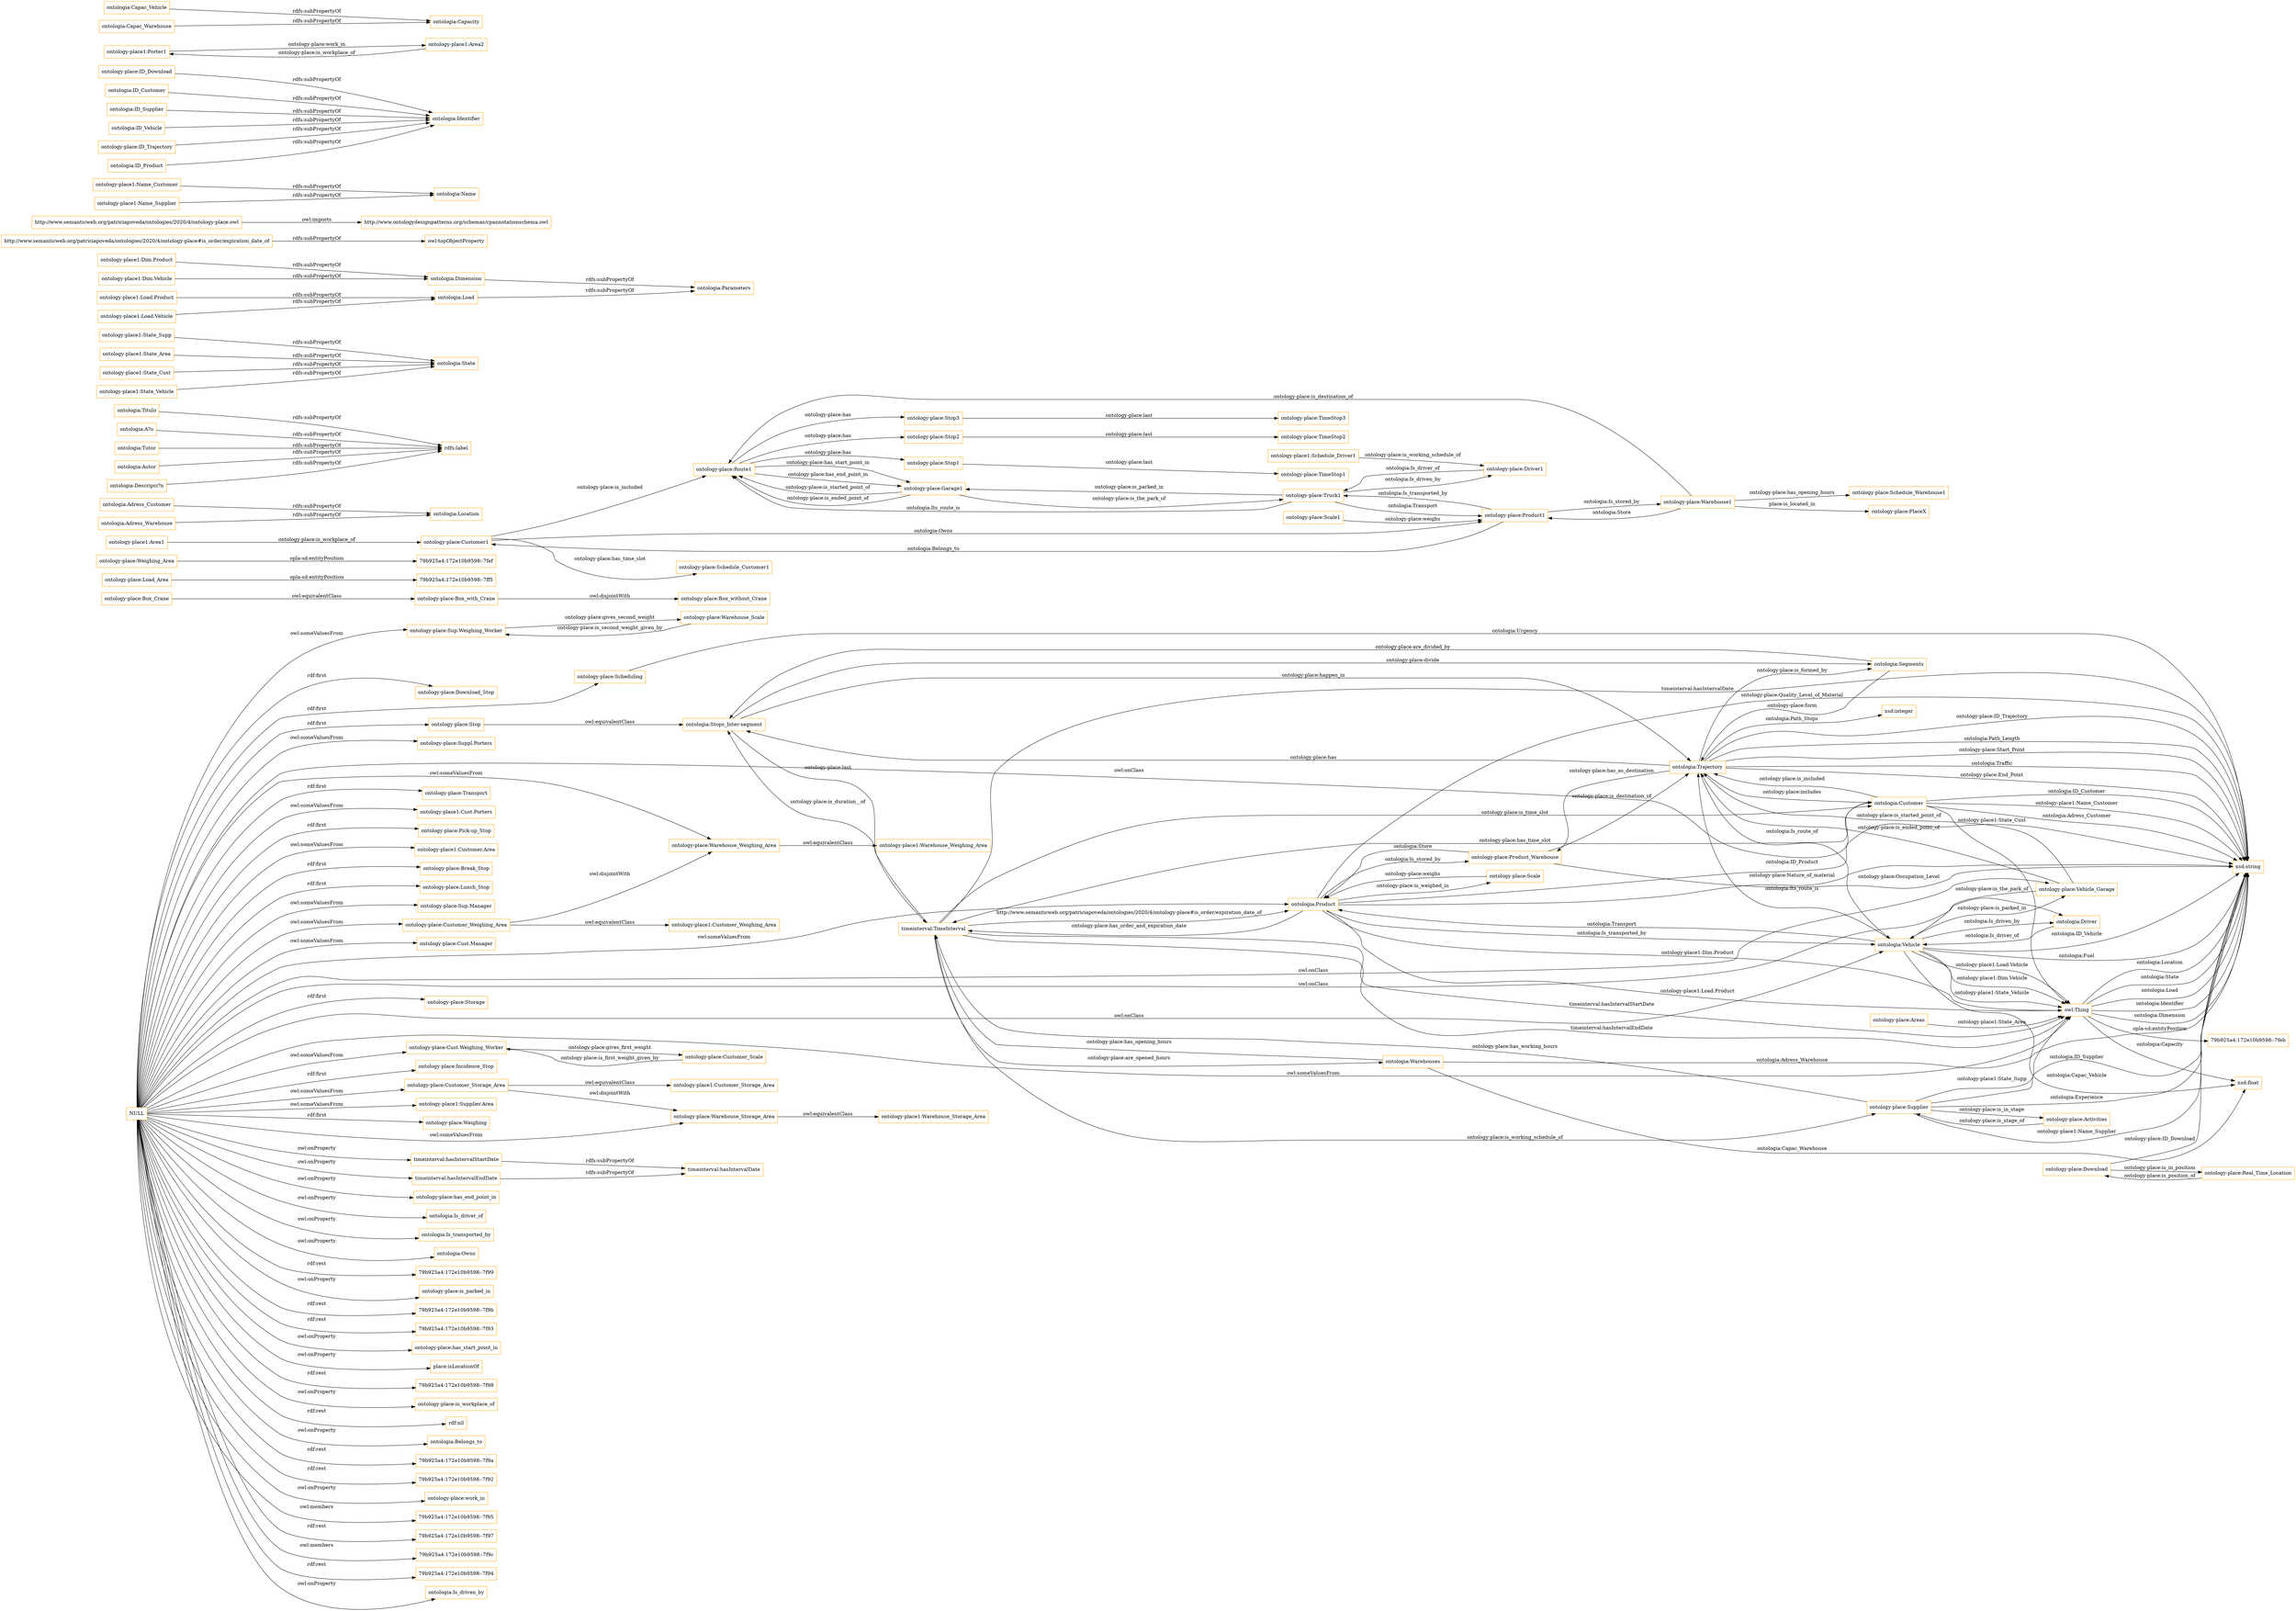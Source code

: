 digraph ar2dtool_diagram { 
rankdir=LR;
size="1501"
node [shape = rectangle, color="orange"]; "ontology-place:Sup.Weighing_Worker" "ontology-place:Supplier" "ontology-place:Download_Stop" "ontology-place:Customer_Scale" "ontology-place:Stop" "ontology-place:Customer_Weighing_Area" "ontology-place:Box_Crane" "ontology-place:Suppl.Porters" "ontology-place:Scheduling" "ontologia:Driver" "ontology-place:Warehouse_Scale" "ontology-place:Transport" "ontology-place1:Cust.Porters" "ontology-place:Pick-up_Stop" "ontology-place1:Customer.Area" "ontology-place:Break_Stop" "ontologia:Warehouses" "ontology-place1:Warehouse_Weighing_Area" "timeinterval:TimeInterval" "ontology-place:Lunch_Stop" "ontologia:Segments" "ontology-place:Sup.Manager" "ontology-place:Vehicle_Garage" "ontologia:Stops_Inter-segment" "ontology-place:Cust.Manager" "ontology-place:Box_with_Crane" "ontology-place:Warehouse_Weighing_Area" "ontologia:Product" "ontology-place:Product_Warehouse" "ontology-place1:Customer_Weighing_Area" "ontology-place1:Warehouse_Storage_Area" "ontologia:Customer" "ontology-place:Real_Time_Location" "ontology-place:Areas" "ontology-place:Box_without_Crane" "ontology-place1:Customer_Storage_Area" "ontology-place:Activities" "ontology-place:Storage" "ontology-place:Warehouse_Storage_Area" "ontology-place:Scale" "owl:Thing" "ontology-place:Customer_Storage_Area" "ontology-place:Incidence_Stop" "ontology-place:Download" "ontology-place:Cust.Weighing_Worker" "ontology-place1:Supplier.Area" "ontology-place:Weighing" "ontology-place:Load_Area" "ontologia:Trajectory" "ontologia:Vehicle" "ontology-place:Weighing_Area" ; /*classes style*/
	"ontology-place1:Area1" -> "ontology-place:Customer1" [ label = "ontology-place:is_workplace_of" ];
	"timeinterval:hasIntervalStartDate" -> "timeinterval:hasIntervalDate" [ label = "rdfs:subPropertyOf" ];
	"ontology-place:Route1" -> "ontology-place:Stop2" [ label = "ontology-place:has" ];
	"ontology-place:Route1" -> "ontology-place:Stop1" [ label = "ontology-place:has" ];
	"ontology-place:Route1" -> "ontology-place:Garage1" [ label = "ontology-place:has_start_point_in" ];
	"ontology-place:Route1" -> "ontology-place:Stop3" [ label = "ontology-place:has" ];
	"ontology-place:Route1" -> "ontology-place:Garage1" [ label = "ontology-place:has_end_point_in" ];
	"ontology-place:Truck1" -> "ontology-place:Route1" [ label = "ontologia:Its_route_is" ];
	"ontology-place:Truck1" -> "ontology-place:Garage1" [ label = "ontology-place:is_parked_in" ];
	"ontology-place:Truck1" -> "ontology-place:Driver1" [ label = "ontologia:Is_driven_by" ];
	"ontology-place:Truck1" -> "ontology-place:Product1" [ label = "ontologia:Transport" ];
	"ontology-place:Garage1" -> "ontology-place:Truck1" [ label = "ontology-place:is_the_park_of" ];
	"ontology-place:Garage1" -> "ontology-place:Route1" [ label = "ontology-place:is_started_point_of" ];
	"ontology-place:Garage1" -> "ontology-place:Route1" [ label = "ontology-place:is_ended_point_of" ];
	"ontology-place:Warehouse_Weighing_Area" -> "ontology-place1:Warehouse_Weighing_Area" [ label = "owl:equivalentClass" ];
	"ontologia:Adress_Customer" -> "ontologia:Location" [ label = "rdfs:subPropertyOf" ];
	"ontologia:Titulo" -> "rdfs:label" [ label = "rdfs:subPropertyOf" ];
	"ontology-place:Box_Crane" -> "ontology-place:Box_with_Crane" [ label = "owl:equivalentClass" ];
	"ontology-place1:State_Supp" -> "ontologia:State" [ label = "rdfs:subPropertyOf" ];
	"ontologia:Adress_Warehouse" -> "ontologia:Location" [ label = "rdfs:subPropertyOf" ];
	"ontology-place:Warehouse1" -> "ontology-place:Product1" [ label = "ontologia:Store" ];
	"ontology-place:Warehouse1" -> "ontology-place:Route1" [ label = "ontology-place:is_destination_of" ];
	"ontology-place:Warehouse1" -> "ontology-place:Schedule_Warehouse1" [ label = "ontology-place:has_opening_hours" ];
	"ontology-place:Warehouse1" -> "ontology-place:PlaceX" [ label = "place:is_located_in" ];
	"ontology-place:Warehouse_Storage_Area" -> "ontology-place1:Warehouse_Storage_Area" [ label = "owl:equivalentClass" ];
	"ontology-place:Customer_Weighing_Area" -> "ontology-place:Warehouse_Weighing_Area" [ label = "owl:disjointWith" ];
	"ontology-place:Customer_Weighing_Area" -> "ontology-place1:Customer_Weighing_Area" [ label = "owl:equivalentClass" ];
	"ontology-place:Scale1" -> "ontology-place:Product1" [ label = "ontology-place:weighs" ];
	"ontology-place:Stop3" -> "ontology-place:TimeStop3" [ label = "ontology-place:last" ];
	"ontologia:Load" -> "ontologia:Parameters" [ label = "rdfs:subPropertyOf" ];
	"http://www.semanticweb.org/patriciapoveda/ontologies/2020/4/ontology-place#is_order/expiration_date_of" -> "owl:topObjectProperty" [ label = "rdfs:subPropertyOf" ];
	"ontology-place:Product1" -> "ontology-place:Warehouse1" [ label = "ontologia:Is_stored_by" ];
	"ontology-place:Product1" -> "ontology-place:Truck1" [ label = "ontologia:Is_transported_by" ];
	"ontology-place:Product1" -> "ontology-place:Customer1" [ label = "ontologia:Belongs_to" ];
	"http://www.semanticweb.org/patriciapoveda/ontologies/2020/4/ontology-place.owl" -> "http://www.ontologydesignpatterns.org/schemas/cpannotationschema.owl" [ label = "owl:imports" ];
	"timeinterval:hasIntervalEndDate" -> "timeinterval:hasIntervalDate" [ label = "rdfs:subPropertyOf" ];
	"ontology-place1:Name_Customer" -> "ontologia:Name" [ label = "rdfs:subPropertyOf" ];
	"ontology-place:Driver1" -> "ontology-place:Truck1" [ label = "ontologia:Is_driver_of" ];
	"ontologia:Dimension" -> "ontologia:Parameters" [ label = "rdfs:subPropertyOf" ];
	"ontology-place:Load_Area" -> "79b925a4:172e10b9598:-7ff5" [ label = "opla-sd:entityPosition" ];
	"ontology-place:Weighing_Area" -> "79b925a4:172e10b9598:-7fef" [ label = "opla-sd:entityPosition" ];
	"ontology-place:Box_with_Crane" -> "ontology-place:Box_without_Crane" [ label = "owl:disjointWith" ];
	"ontology-place:Stop2" -> "ontology-place:TimeStop2" [ label = "ontology-place:last" ];
	"ontology-place:ID_Download" -> "ontologia:Identifier" [ label = "rdfs:subPropertyOf" ];
	"ontologia:ID_Customer" -> "ontologia:Identifier" [ label = "rdfs:subPropertyOf" ];
	"ontologia:ID_Supplier" -> "ontologia:Identifier" [ label = "rdfs:subPropertyOf" ];
	"ontology-place1:Porter1" -> "ontology-place1:Area2" [ label = "ontology-place:work_in" ];
	"owl:Thing" -> "79b925a4:172e10b9598:-7feb" [ label = "opla-sd:entityPosition" ];
	"NULL" -> "ontology-place:has_end_point_in" [ label = "owl:onProperty" ];
	"NULL" -> "ontologia:Is_driver_of" [ label = "owl:onProperty" ];
	"NULL" -> "ontology-place:Customer_Weighing_Area" [ label = "owl:someValuesFrom" ];
	"NULL" -> "ontologia:Is_transported_by" [ label = "owl:onProperty" ];
	"NULL" -> "ontologia:Owns" [ label = "owl:onProperty" ];
	"NULL" -> "ontologia:Vehicle" [ label = "owl:onClass" ];
	"NULL" -> "79b925a4:172e10b9598:-7f99" [ label = "rdf:rest" ];
	"NULL" -> "owl:Thing" [ label = "owl:someValuesFrom" ];
	"NULL" -> "ontology-place:Scheduling" [ label = "rdf:first" ];
	"NULL" -> "ontology-place:is_parked_in" [ label = "owl:onProperty" ];
	"NULL" -> "ontology-place:Lunch_Stop" [ label = "rdf:first" ];
	"NULL" -> "ontology-place:Cust.Manager" [ label = "owl:someValuesFrom" ];
	"NULL" -> "79b925a4:172e10b9598:-7f9b" [ label = "rdf:rest" ];
	"NULL" -> "ontology-place:Break_Stop" [ label = "rdf:first" ];
	"NULL" -> "79b925a4:172e10b9598:-7f93" [ label = "rdf:rest" ];
	"NULL" -> "ontologia:Product" [ label = "owl:someValuesFrom" ];
	"NULL" -> "ontology-place:Storage" [ label = "rdf:first" ];
	"NULL" -> "ontology-place:Weighing" [ label = "rdf:first" ];
	"NULL" -> "ontology-place:has_start_point_in" [ label = "owl:onProperty" ];
	"NULL" -> "ontology-place:Download_Stop" [ label = "rdf:first" ];
	"NULL" -> "ontology-place:Customer_Storage_Area" [ label = "owl:someValuesFrom" ];
	"NULL" -> "ontology-place:Warehouse_Storage_Area" [ label = "owl:someValuesFrom" ];
	"NULL" -> "ontology-place:Suppl.Porters" [ label = "owl:someValuesFrom" ];
	"NULL" -> "place:isLocationOf" [ label = "owl:onProperty" ];
	"NULL" -> "timeinterval:hasIntervalStartDate" [ label = "owl:onProperty" ];
	"NULL" -> "79b925a4:172e10b9598:-7f98" [ label = "rdf:rest" ];
	"NULL" -> "ontology-place:Incidence_Stop" [ label = "rdf:first" ];
	"NULL" -> "ontology-place:is_workplace_of" [ label = "owl:onProperty" ];
	"NULL" -> "rdf:nil" [ label = "rdf:rest" ];
	"NULL" -> "ontologia:Belongs_to" [ label = "owl:onProperty" ];
	"NULL" -> "ontology-place1:Supplier.Area" [ label = "owl:someValuesFrom" ];
	"NULL" -> "ontologia:Customer" [ label = "owl:onClass" ];
	"NULL" -> "79b925a4:172e10b9598:-7f9a" [ label = "rdf:rest" ];
	"NULL" -> "79b925a4:172e10b9598:-7f92" [ label = "rdf:rest" ];
	"NULL" -> "timeinterval:hasIntervalEndDate" [ label = "owl:onProperty" ];
	"NULL" -> "ontology-place:Stop" [ label = "rdf:first" ];
	"NULL" -> "ontology-place:Sup.Manager" [ label = "owl:someValuesFrom" ];
	"NULL" -> "ontology-place1:Cust.Porters" [ label = "owl:someValuesFrom" ];
	"NULL" -> "ontology-place:Transport" [ label = "rdf:first" ];
	"NULL" -> "ontology-place:Vehicle_Garage" [ label = "owl:onClass" ];
	"NULL" -> "ontology-place:Pick-up_Stop" [ label = "rdf:first" ];
	"NULL" -> "ontology-place:work_in" [ label = "owl:onProperty" ];
	"NULL" -> "79b925a4:172e10b9598:-7f95" [ label = "owl:members" ];
	"NULL" -> "ontology-place:Warehouse_Weighing_Area" [ label = "owl:someValuesFrom" ];
	"NULL" -> "79b925a4:172e10b9598:-7f97" [ label = "rdf:rest" ];
	"NULL" -> "79b925a4:172e10b9598:-7f9c" [ label = "owl:members" ];
	"NULL" -> "ontologia:Driver" [ label = "owl:onClass" ];
	"NULL" -> "79b925a4:172e10b9598:-7f94" [ label = "rdf:rest" ];
	"NULL" -> "ontology-place:Sup.Weighing_Worker" [ label = "owl:someValuesFrom" ];
	"NULL" -> "ontology-place1:Customer.Area" [ label = "owl:someValuesFrom" ];
	"NULL" -> "ontology-place:Cust.Weighing_Worker" [ label = "owl:someValuesFrom" ];
	"NULL" -> "ontologia:Is_driven_by" [ label = "owl:onProperty" ];
	"ontology-place:Stop1" -> "ontology-place:TimeStop1" [ label = "ontology-place:last" ];
	"ontology-place1:State_Area" -> "ontologia:State" [ label = "rdfs:subPropertyOf" ];
	"ontologia:ID_Vehicle" -> "ontologia:Identifier" [ label = "rdfs:subPropertyOf" ];
	"ontology-place1:Name_Supplier" -> "ontologia:Name" [ label = "rdfs:subPropertyOf" ];
	"ontologia:A?o" -> "rdfs:label" [ label = "rdfs:subPropertyOf" ];
	"ontology-place1:Schedule_Driver1" -> "ontology-place:Driver1" [ label = "ontology-place:is_working_schedule_of" ];
	"ontology-place:ID_Trajectory" -> "ontologia:Identifier" [ label = "rdfs:subPropertyOf" ];
	"ontology-place:Customer1" -> "ontology-place:Product1" [ label = "ontologia:Owns" ];
	"ontology-place:Customer1" -> "ontology-place:Route1" [ label = "ontology-place:is_included" ];
	"ontology-place:Customer1" -> "ontology-place:Schedule_Customer1" [ label = "ontology-place:has_time_slot" ];
	"ontologia:Capac_Vehicle" -> "ontologia:Capacity" [ label = "rdfs:subPropertyOf" ];
	"ontology-place1:Area2" -> "ontology-place1:Porter1" [ label = "ontology-place:is_workplace_of" ];
	"ontologia:Tutor" -> "rdfs:label" [ label = "rdfs:subPropertyOf" ];
	"ontologia:Autor" -> "rdfs:label" [ label = "rdfs:subPropertyOf" ];
	"ontology-place1:Load.Product" -> "ontologia:Load" [ label = "rdfs:subPropertyOf" ];
	"ontologia:Descripci?n" -> "rdfs:label" [ label = "rdfs:subPropertyOf" ];
	"ontology-place1:Load.Vehicle" -> "ontologia:Load" [ label = "rdfs:subPropertyOf" ];
	"ontologia:ID_Product" -> "ontologia:Identifier" [ label = "rdfs:subPropertyOf" ];
	"ontology-place:Customer_Storage_Area" -> "ontology-place:Warehouse_Storage_Area" [ label = "owl:disjointWith" ];
	"ontology-place:Customer_Storage_Area" -> "ontology-place1:Customer_Storage_Area" [ label = "owl:equivalentClass" ];
	"ontology-place1:State_Cust" -> "ontologia:State" [ label = "rdfs:subPropertyOf" ];
	"ontology-place1:Dim.Product" -> "ontologia:Dimension" [ label = "rdfs:subPropertyOf" ];
	"ontology-place1:Dim.Vehicle" -> "ontologia:Dimension" [ label = "rdfs:subPropertyOf" ];
	"ontology-place:Stop" -> "ontologia:Stops_Inter-segment" [ label = "owl:equivalentClass" ];
	"ontologia:Capac_Warehouse" -> "ontologia:Capacity" [ label = "rdfs:subPropertyOf" ];
	"ontology-place1:State_Vehicle" -> "ontologia:State" [ label = "rdfs:subPropertyOf" ];
	"ontologia:Trajectory" -> "ontologia:Vehicle" [ label = "ontologia:Is_route_of" ];
	"ontologia:Product" -> "ontology-place:Product_Warehouse" [ label = "ontologia:Is_stored_by" ];
	"ontologia:Vehicle" -> "ontologia:Trajectory" [ label = "ontologia:Its_route_is" ];
	"ontologia:Stops_Inter-segment" -> "ontologia:Segments" [ label = "ontology-place:divide" ];
	"ontologia:Segments" -> "ontologia:Stops_Inter-segment" [ label = "ontology-place:are_divided_by" ];
	"timeinterval:TimeInterval" -> "owl:Thing" [ label = "timeinterval:hasIntervalStartDate" ];
	"ontologia:Product" -> "timeinterval:TimeInterval" [ label = "ontology-place:has_order_and_expiration_date" ];
	"ontologia:Vehicle" -> "xsd:string" [ label = "ontologia:Fuel" ];
	"ontologia:Vehicle" -> "owl:Thing" [ label = "ontology-place1:Dim.Vehicle" ];
	"timeinterval:TimeInterval" -> "owl:Thing" [ label = "timeinterval:hasIntervalEndDate" ];
	"ontologia:Trajectory" -> "xsd:string" [ label = "ontology-place:ID_Trajectory" ];
	"ontologia:Trajectory" -> "xsd:integer" [ label = "ontologia:Path_Stops" ];
	"ontologia:Trajectory" -> "ontologia:Customer" [ label = "ontology-place:includes" ];
	"timeinterval:TimeInterval" -> "ontologia:Warehouses" [ label = "ontology-place:are_opened_hours" ];
	"ontology-place:Warehouse_Scale" -> "ontology-place:Sup.Weighing_Worker" [ label = "ontology-place:is_second_weight_given_by" ];
	"ontology-place:Product_Warehouse" -> "ontologia:Product" [ label = "ontologia:Store" ];
	"timeinterval:TimeInterval" -> "ontologia:Stops_Inter-segment" [ label = "ontology-place:is_duration__of" ];
	"ontology-place:Supplier" -> "xsd:string" [ label = "ontologia:Experience" ];
	"owl:Thing" -> "xsd:string" [ label = "ontologia:Dimension" ];
	"ontologia:Customer" -> "timeinterval:TimeInterval" [ label = "ontology-place:has_time_slot" ];
	"ontology-place:Areas" -> "owl:Thing" [ label = "ontology-place1:State_Area" ];
	"timeinterval:TimeInterval" -> "xsd:string" [ label = "timeinterval:hasIntervalDate" ];
	"timeinterval:TimeInterval" -> "ontologia:Product" [ label = "http://www.semanticweb.org/patriciapoveda/ontologies/2020/4/ontology-place#is_order/expiration_date_of" ];
	"ontologia:Customer" -> "xsd:string" [ label = "ontologia:ID_Customer" ];
	"ontologia:Product" -> "ontology-place:Scale" [ label = "ontology-place:is_weighed_in" ];
	"ontologia:Trajectory" -> "xsd:string" [ label = "ontologia:Path_Length" ];
	"owl:Thing" -> "xsd:string" [ label = "ontologia:Location" ];
	"ontology-place:Supplier" -> "ontology-place:Activities" [ label = "ontology-place:is_in_stage" ];
	"ontology-place:Download" -> "xsd:string" [ label = "ontology-place:ID_Download" ];
	"ontologia:Segments" -> "ontologia:Trajectory" [ label = "ontology-place:form" ];
	"ontologia:Product" -> "ontologia:Vehicle" [ label = "ontologia:Is_transported_by" ];
	"ontologia:Product" -> "xsd:string" [ label = "ontology-place:Nature_of_material" ];
	"ontologia:Customer" -> "xsd:string" [ label = "ontology-place1:Name_Customer" ];
	"ontology-place:Sup.Weighing_Worker" -> "ontology-place:Warehouse_Scale" [ label = "ontology-place:gives_second_weight" ];
	"ontology-place:Vehicle_Garage" -> "ontologia:Vehicle" [ label = "ontology-place:is_the_park_of" ];
	"ontologia:Vehicle" -> "xsd:float" [ label = "ontologia:Capac_Vehicle" ];
	"ontologia:Trajectory" -> "xsd:string" [ label = "ontology-place:Start_Point" ];
	"ontology-place:Supplier" -> "timeinterval:TimeInterval" [ label = "ontology-place:has_working_hours" ];
	"ontologia:Customer" -> "xsd:string" [ label = "ontologia:Adress_Customer" ];
	"ontology-place:Cust.Weighing_Worker" -> "ontology-place:Customer_Scale" [ label = "ontology-place:gives_first_weight" ];
	"ontology-place:Supplier" -> "xsd:string" [ label = "ontology-place1:Name_Supplier" ];
	"owl:Thing" -> "xsd:string" [ label = "ontologia:State" ];
	"ontology-place:Supplier" -> "xsd:string" [ label = "ontologia:ID_Supplier" ];
	"owl:Thing" -> "xsd:float" [ label = "ontologia:Capacity" ];
	"ontologia:Trajectory" -> "xsd:string" [ label = "ontologia:Traffic" ];
	"ontology-place:Scheduling" -> "xsd:string" [ label = "ontologia:Urgency" ];
	"ontology-place:Customer_Scale" -> "ontology-place:Cust.Weighing_Worker" [ label = "ontology-place:is_first_weight_given_by" ];
	"ontology-place:Activities" -> "ontology-place:Supplier" [ label = "ontology-place:is_stage_of" ];
	"ontology-place:Product_Warehouse" -> "ontologia:Trajectory" [ label = "ontology-place:is_destination_of" ];
	"ontologia:Vehicle" -> "ontologia:Driver" [ label = "ontologia:Is_driven_by" ];
	"ontologia:Vehicle" -> "ontologia:Product" [ label = "ontologia:Transport" ];
	"ontologia:Trajectory" -> "ontologia:Segments" [ label = "ontology-place:is_formed_by" ];
	"ontologia:Trajectory" -> "xsd:string" [ label = "ontology-place:End_Point" ];
	"timeinterval:TimeInterval" -> "ontologia:Customer" [ label = "ontology-place:is_time_slot" ];
	"timeinterval:TimeInterval" -> "ontology-place:Supplier" [ label = "ontology-place:is_working_schedule_of" ];
	"ontologia:Driver" -> "ontologia:Vehicle" [ label = "ontologia:Is_driver_of" ];
	"ontology-place:Vehicle_Garage" -> "ontologia:Trajectory" [ label = "ontology-place:is_started_point_of" ];
	"ontologia:Customer" -> "ontologia:Trajectory" [ label = "ontology-place:is_included" ];
	"ontology-place:Scale" -> "ontologia:Product" [ label = "ontology-place:weighs" ];
	"ontology-place:Download" -> "ontology-place:Real_Time_Location" [ label = "ontology-place:is_in_position" ];
	"ontologia:Product" -> "owl:Thing" [ label = "ontology-place1:Dim.Product" ];
	"ontologia:Warehouses" -> "xsd:float" [ label = "ontologia:Capac_Warehouse" ];
	"ontologia:Product" -> "xsd:string" [ label = "ontology-place:Quality_Level_of_Material" ];
	"ontologia:Trajectory" -> "ontologia:Stops_Inter-segment" [ label = "ontology-place:has" ];
	"ontologia:Customer" -> "owl:Thing" [ label = "ontology-place1:State_Cust" ];
	"ontologia:Trajectory" -> "ontology-place:Product_Warehouse" [ label = "ontology-place:has_as_destination" ];
	"ontologia:Vehicle" -> "xsd:string" [ label = "ontologia:ID_Vehicle" ];
	"ontologia:Vehicle" -> "owl:Thing" [ label = "ontology-place1:State_Vehicle" ];
	"ontology-place:Supplier" -> "owl:Thing" [ label = "ontology-place1:State_Supp" ];
	"ontology-place:Vehicle_Garage" -> "ontologia:Trajectory" [ label = "ontology-place:is_ended_point_of" ];
	"ontologia:Warehouses" -> "xsd:string" [ label = "ontologia:Adress_Warehouse" ];
	"ontologia:Vehicle" -> "owl:Thing" [ label = "ontology-place1:Load.Vehicle" ];
	"ontology-place:Product_Warehouse" -> "xsd:string" [ label = "ontology-place:Occupation_Level" ];
	"ontology-place:Real_Time_Location" -> "ontology-place:Download" [ label = "ontology-place:is_position_of" ];
	"ontologia:Warehouses" -> "timeinterval:TimeInterval" [ label = "ontology-place:has_opening_hours" ];
	"ontologia:Stops_Inter-segment" -> "ontologia:Trajectory" [ label = "ontology-place:happen_in" ];
	"ontologia:Product" -> "owl:Thing" [ label = "ontology-place1:Load.Product" ];
	"owl:Thing" -> "xsd:string" [ label = "ontologia:Load" ];
	"owl:Thing" -> "xsd:string" [ label = "ontologia:Identifier" ];
	"ontologia:Stops_Inter-segment" -> "timeinterval:TimeInterval" [ label = "ontology-place:last" ];
	"ontologia:Product" -> "xsd:string" [ label = "ontologia:ID_Product" ];
	"ontologia:Vehicle" -> "ontology-place:Vehicle_Garage" [ label = "ontology-place:is_parked_in" ];

}

